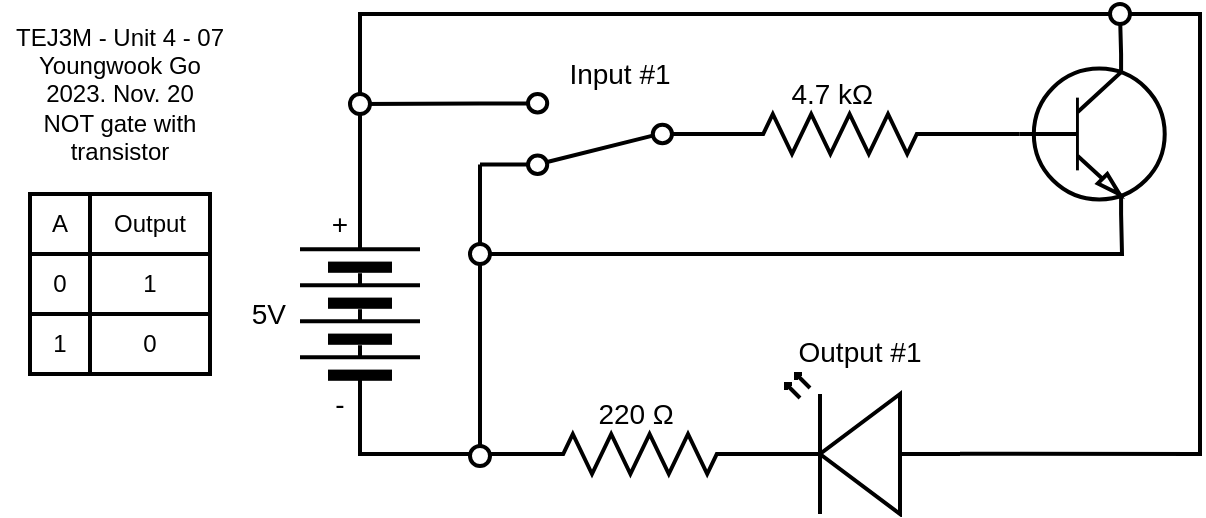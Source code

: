 <mxfile>
    <diagram id="TkOUCxGeKZ2T9B5H1i8Y" name="Page-1">
        <mxGraphModel dx="1086" dy="703" grid="1" gridSize="10" guides="1" tooltips="1" connect="1" arrows="1" fold="1" page="1" pageScale="1" pageWidth="850" pageHeight="1100" math="0" shadow="0">
            <root>
                <mxCell id="0"/>
                <mxCell id="1" parent="0"/>
                <mxCell id="13" value="&lt;div style=&quot;font-size: 12px;&quot;&gt;TEJ3M - Unit 4 - 07&lt;/div&gt;&lt;div style=&quot;font-size: 12px;&quot;&gt;Youngwook Go&lt;/div&gt;&lt;div style=&quot;font-size: 12px;&quot;&gt;2023. Nov. 20&lt;/div&gt;&lt;div style=&quot;&quot;&gt;NOT gate with transistor&lt;/div&gt;" style="text;html=1;strokeColor=none;fillColor=none;align=center;verticalAlign=middle;whiteSpace=wrap;rounded=0;strokeWidth=2;fontSize=12;" parent="1" vertex="1">
                    <mxGeometry x="40" y="40" width="120" height="80" as="geometry"/>
                </mxCell>
                <mxCell id="58" value="A" style="rounded=0;whiteSpace=wrap;html=1;strokeWidth=2;glass=0;" parent="1" vertex="1">
                    <mxGeometry x="55" y="130" width="30" height="30" as="geometry"/>
                </mxCell>
                <mxCell id="59" value="Output" style="rounded=0;whiteSpace=wrap;html=1;strokeWidth=2;glass=0;" parent="1" vertex="1">
                    <mxGeometry x="85" y="130" width="60" height="30" as="geometry"/>
                </mxCell>
                <mxCell id="60" value="0" style="rounded=0;whiteSpace=wrap;html=1;strokeWidth=2;glass=0;" parent="1" vertex="1">
                    <mxGeometry x="55" y="160" width="30" height="30" as="geometry"/>
                </mxCell>
                <mxCell id="61" value="1" style="rounded=0;whiteSpace=wrap;html=1;strokeWidth=2;glass=0;" parent="1" vertex="1">
                    <mxGeometry x="55" y="190" width="30" height="30" as="geometry"/>
                </mxCell>
                <mxCell id="62" value="1" style="rounded=0;whiteSpace=wrap;html=1;strokeWidth=2;glass=0;" parent="1" vertex="1">
                    <mxGeometry x="85" y="160" width="60" height="30" as="geometry"/>
                </mxCell>
                <mxCell id="63" value="0" style="rounded=0;whiteSpace=wrap;html=1;strokeWidth=2;glass=0;" parent="1" vertex="1">
                    <mxGeometry x="85" y="190" width="60" height="30" as="geometry"/>
                </mxCell>
                <mxCell id="113" style="edgeStyle=none;html=1;entryX=1;entryY=0.88;entryDx=0;entryDy=0;rounded=0;strokeWidth=2;endArrow=none;endFill=0;" edge="1" parent="1" source="114" target="119">
                    <mxGeometry relative="1" as="geometry">
                        <Array as="points">
                            <mxPoint x="220" y="85"/>
                        </Array>
                    </mxGeometry>
                </mxCell>
                <mxCell id="114" value="" style="pointerEvents=1;verticalLabelPosition=bottom;shadow=0;dashed=0;align=center;html=1;verticalAlign=top;shape=mxgraph.electrical.miscellaneous.batteryStack;rotation=-90;strokeWidth=2;" vertex="1" parent="1">
                    <mxGeometry x="170" y="160" width="100" height="60" as="geometry"/>
                </mxCell>
                <mxCell id="115" value="+" style="text;html=1;strokeColor=none;fillColor=none;align=center;verticalAlign=middle;whiteSpace=wrap;rounded=0;strokeWidth=2;fontSize=14;" vertex="1" parent="1">
                    <mxGeometry x="200" y="135" width="20" height="20" as="geometry"/>
                </mxCell>
                <mxCell id="116" value="-" style="text;html=1;strokeColor=none;fillColor=none;align=center;verticalAlign=middle;whiteSpace=wrap;rounded=0;strokeWidth=2;fontSize=14;" vertex="1" parent="1">
                    <mxGeometry x="200" y="225" width="20" height="20" as="geometry"/>
                </mxCell>
                <mxCell id="117" value="5V" style="text;html=1;strokeColor=none;fillColor=none;align=right;verticalAlign=middle;whiteSpace=wrap;rounded=0;strokeWidth=2;fontSize=14;" vertex="1" parent="1">
                    <mxGeometry x="165" y="140" width="20" height="100" as="geometry"/>
                </mxCell>
                <mxCell id="118" style="edgeStyle=none;rounded=0;html=1;exitX=1;exitY=0.12;exitDx=0;exitDy=0;strokeWidth=2;endArrow=none;endFill=0;" edge="1" parent="1" source="119">
                    <mxGeometry relative="1" as="geometry">
                        <mxPoint x="280" y="260" as="targetPoint"/>
                    </mxGeometry>
                </mxCell>
                <mxCell id="119" value="" style="shape=mxgraph.electrical.electro-mechanical.twoWaySwitch;elSwitchState=2;strokeWidth=2;rotation=-180;" vertex="1" parent="1">
                    <mxGeometry x="280" y="80" width="120" height="40" as="geometry"/>
                </mxCell>
                <mxCell id="120" value="" style="pointerEvents=1;verticalLabelPosition=bottom;shadow=0;dashed=0;align=center;html=1;verticalAlign=top;shape=mxgraph.electrical.resistors.resistor_2;strokeWidth=2;" vertex="1" parent="1">
                    <mxGeometry x="400" y="90" width="120" height="20" as="geometry"/>
                </mxCell>
                <mxCell id="121" value="4.7 kΩ&amp;nbsp;&amp;nbsp;" style="text;html=1;strokeColor=none;fillColor=none;align=center;verticalAlign=middle;whiteSpace=wrap;rounded=0;strokeWidth=2;fontSize=14;" vertex="1" parent="1">
                    <mxGeometry x="400" y="70" width="120" height="20" as="geometry"/>
                </mxCell>
                <mxCell id="122" value="Input #1" style="text;html=1;strokeColor=none;fillColor=none;align=center;verticalAlign=middle;whiteSpace=wrap;rounded=0;strokeWidth=2;fontSize=14;" vertex="1" parent="1">
                    <mxGeometry x="300" y="60" width="100" height="20" as="geometry"/>
                </mxCell>
                <mxCell id="124" style="edgeStyle=none;rounded=0;html=1;exitX=0;exitY=0.5;exitDx=0;exitDy=0;exitPerimeter=0;entryX=1;entryY=0.5;entryDx=0;entryDy=0;entryPerimeter=0;strokeWidth=2;endArrow=none;endFill=0;" edge="1" parent="1" source="127" target="120">
                    <mxGeometry relative="1" as="geometry"/>
                </mxCell>
                <mxCell id="125" style="edgeStyle=none;rounded=0;html=1;exitX=0.7;exitY=0;exitDx=0;exitDy=0;exitPerimeter=0;entryX=1;entryY=0.5;entryDx=0;entryDy=0;strokeWidth=2;endArrow=none;endFill=0;" edge="1" parent="1" source="127" target="114">
                    <mxGeometry relative="1" as="geometry">
                        <Array as="points">
                            <mxPoint x="600" y="40"/>
                            <mxPoint x="220" y="40"/>
                        </Array>
                    </mxGeometry>
                </mxCell>
                <mxCell id="126" style="edgeStyle=none;rounded=0;html=1;exitX=0.7;exitY=1;exitDx=0;exitDy=0;exitPerimeter=0;strokeWidth=2;endArrow=none;endFill=0;startArrow=none;" edge="1" parent="1" source="135">
                    <mxGeometry relative="1" as="geometry">
                        <Array as="points"/>
                        <mxPoint x="280" y="160" as="targetPoint"/>
                    </mxGeometry>
                </mxCell>
                <mxCell id="127" value="" style="verticalLabelPosition=bottom;shadow=0;dashed=0;align=center;html=1;verticalAlign=top;shape=mxgraph.electrical.transistors.npn_transistor_1;strokeWidth=2;" vertex="1" parent="1">
                    <mxGeometry x="546" y="60" width="80" height="80" as="geometry"/>
                </mxCell>
                <mxCell id="138" style="edgeStyle=none;html=1;exitX=0;exitY=0.57;exitDx=0;exitDy=0;exitPerimeter=0;entryX=1;entryY=0.5;entryDx=0;entryDy=0;strokeWidth=2;rounded=0;endArrow=none;endFill=0;" edge="1" parent="1" source="128" target="134">
                    <mxGeometry relative="1" as="geometry">
                        <Array as="points">
                            <mxPoint x="640" y="260"/>
                            <mxPoint x="640" y="40"/>
                        </Array>
                    </mxGeometry>
                </mxCell>
                <mxCell id="128" value="" style="verticalLabelPosition=bottom;shadow=0;dashed=0;align=center;html=1;verticalAlign=top;shape=mxgraph.electrical.opto_electronics.led_2;pointerEvents=1;flipH=1;strokeWidth=2;" vertex="1" parent="1">
                    <mxGeometry x="420" y="220" width="100" height="70" as="geometry"/>
                </mxCell>
                <mxCell id="129" style="edgeStyle=none;rounded=0;html=1;exitX=0;exitY=0.5;exitDx=0;exitDy=0;exitPerimeter=0;entryX=0;entryY=0.5;entryDx=0;entryDy=0;strokeWidth=2;endArrow=none;endFill=0;" edge="1" parent="1" source="130" target="114">
                    <mxGeometry relative="1" as="geometry">
                        <Array as="points">
                            <mxPoint x="220" y="260"/>
                        </Array>
                    </mxGeometry>
                </mxCell>
                <mxCell id="130" value="" style="pointerEvents=1;verticalLabelPosition=bottom;shadow=0;dashed=0;align=center;html=1;verticalAlign=top;shape=mxgraph.electrical.resistors.resistor_2;strokeWidth=2;" vertex="1" parent="1">
                    <mxGeometry x="300" y="250" width="120" height="20" as="geometry"/>
                </mxCell>
                <mxCell id="131" value="Output #1" style="text;html=1;strokeColor=none;fillColor=none;align=center;verticalAlign=bottom;whiteSpace=wrap;rounded=0;strokeWidth=2;fontSize=14;" vertex="1" parent="1">
                    <mxGeometry x="420" y="200" width="100" height="20" as="geometry"/>
                </mxCell>
                <mxCell id="132" value="&lt;span style=&quot;font-size: 14px;&quot;&gt;220&amp;nbsp;Ω&lt;/span&gt;&amp;nbsp;" style="text;html=1;strokeColor=none;fillColor=none;align=center;verticalAlign=middle;whiteSpace=wrap;rounded=0;strokeWidth=2;fontSize=14;" vertex="1" parent="1">
                    <mxGeometry x="300" y="230" width="120" height="20" as="geometry"/>
                </mxCell>
                <mxCell id="133" value="&lt;span style=&quot;color: rgba(0, 0, 0, 0); font-family: monospace; font-size: 0px; text-align: start;&quot;&gt;%3CmxGraphModel%3E%3Croot%3E%3CmxCell%20id%3D%220%22%2F%3E%3CmxCell%20id%3D%221%22%20parent%3D%220%22%2F%3E%3CmxCell%20id%3D%222%22%20value%3D%22Input%20%231%22%20style%3D%22text%3Bhtml%3D1%3BstrokeColor%3Dnone%3BfillColor%3Dnone%3Balign%3Dcenter%3BverticalAlign%3Dmiddle%3BwhiteSpace%3Dwrap%3Brounded%3D0%3BstrokeWidth%3D2%3BfontSize%3D14%3B%22%20vertex%3D%221%22%20parent%3D%221%22%3E%3CmxGeometry%20x%3D%22270%22%20y%3D%2280%22%20width%3D%22120%22%20height%3D%2220%22%20as%3D%22geometry%22%2F%3E%3C%2FmxCell%3E%3C%2Froot%3E%3C%2FmxGraphModel%3E&lt;/span&gt;" style="ellipse;whiteSpace=wrap;html=1;aspect=fixed;strokeWidth=2;" vertex="1" parent="1">
                    <mxGeometry x="275" y="256" width="10" height="10" as="geometry"/>
                </mxCell>
                <mxCell id="134" value="&lt;span style=&quot;color: rgba(0, 0, 0, 0); font-family: monospace; font-size: 0px; text-align: start;&quot;&gt;%3CmxGraphModel%3E%3Croot%3E%3CmxCell%20id%3D%220%22%2F%3E%3CmxCell%20id%3D%221%22%20parent%3D%220%22%2F%3E%3CmxCell%20id%3D%222%22%20value%3D%22Input%20%231%22%20style%3D%22text%3Bhtml%3D1%3BstrokeColor%3Dnone%3BfillColor%3Dnone%3Balign%3Dcenter%3BverticalAlign%3Dmiddle%3BwhiteSpace%3Dwrap%3Brounded%3D0%3BstrokeWidth%3D2%3BfontSize%3D14%3B%22%20vertex%3D%221%22%20parent%3D%221%22%3E%3CmxGeometry%20x%3D%22270%22%20y%3D%2280%22%20width%3D%22120%22%20height%3D%2220%22%20as%3D%22geometry%22%2F%3E%3C%2FmxCell%3E%3C%2Froot%3E%3C%2FmxGraphModel%3E&lt;/span&gt;" style="ellipse;whiteSpace=wrap;html=1;aspect=fixed;strokeWidth=2;" vertex="1" parent="1">
                    <mxGeometry x="595" y="35" width="10" height="10" as="geometry"/>
                </mxCell>
                <mxCell id="123" value="&lt;span style=&quot;color: rgba(0, 0, 0, 0); font-family: monospace; font-size: 0px; text-align: start;&quot;&gt;%3CmxGraphModel%3E%3Croot%3E%3CmxCell%20id%3D%220%22%2F%3E%3CmxCell%20id%3D%221%22%20parent%3D%220%22%2F%3E%3CmxCell%20id%3D%222%22%20value%3D%22Input%20%231%22%20style%3D%22text%3Bhtml%3D1%3BstrokeColor%3Dnone%3BfillColor%3Dnone%3Balign%3Dcenter%3BverticalAlign%3Dmiddle%3BwhiteSpace%3Dwrap%3Brounded%3D0%3BstrokeWidth%3D2%3BfontSize%3D14%3B%22%20vertex%3D%221%22%20parent%3D%221%22%3E%3CmxGeometry%20x%3D%22270%22%20y%3D%2280%22%20width%3D%22120%22%20height%3D%2220%22%20as%3D%22geometry%22%2F%3E%3C%2FmxCell%3E%3C%2Froot%3E%3C%2FmxGraphModel%3E&lt;/span&gt;" style="ellipse;whiteSpace=wrap;html=1;aspect=fixed;strokeWidth=2;" vertex="1" parent="1">
                    <mxGeometry x="215" y="80" width="10" height="10" as="geometry"/>
                </mxCell>
                <mxCell id="137" value="" style="edgeStyle=none;rounded=0;html=1;exitX=0.7;exitY=1;exitDx=0;exitDy=0;exitPerimeter=0;strokeWidth=2;endArrow=none;endFill=0;" edge="1" parent="1" source="127" target="135">
                    <mxGeometry relative="1" as="geometry">
                        <Array as="points">
                            <mxPoint x="601" y="160"/>
                        </Array>
                        <mxPoint x="600.545" y="140" as="sourcePoint"/>
                        <mxPoint x="280" y="160" as="targetPoint"/>
                    </mxGeometry>
                </mxCell>
                <mxCell id="135" value="&lt;span style=&quot;color: rgba(0, 0, 0, 0); font-family: monospace; font-size: 0px; text-align: start;&quot;&gt;%3CmxGraphModel%3E%3Croot%3E%3CmxCell%20id%3D%220%22%2F%3E%3CmxCell%20id%3D%221%22%20parent%3D%220%22%2F%3E%3CmxCell%20id%3D%222%22%20value%3D%22Input%20%231%22%20style%3D%22text%3Bhtml%3D1%3BstrokeColor%3Dnone%3BfillColor%3Dnone%3Balign%3Dcenter%3BverticalAlign%3Dmiddle%3BwhiteSpace%3Dwrap%3Brounded%3D0%3BstrokeWidth%3D2%3BfontSize%3D14%3B%22%20vertex%3D%221%22%20parent%3D%221%22%3E%3CmxGeometry%20x%3D%22270%22%20y%3D%2280%22%20width%3D%22120%22%20height%3D%2220%22%20as%3D%22geometry%22%2F%3E%3C%2FmxCell%3E%3C%2Froot%3E%3C%2FmxGraphModel%3E&lt;/span&gt;" style="ellipse;whiteSpace=wrap;html=1;aspect=fixed;strokeWidth=2;" vertex="1" parent="1">
                    <mxGeometry x="275" y="155" width="10" height="10" as="geometry"/>
                </mxCell>
            </root>
        </mxGraphModel>
    </diagram>
</mxfile>